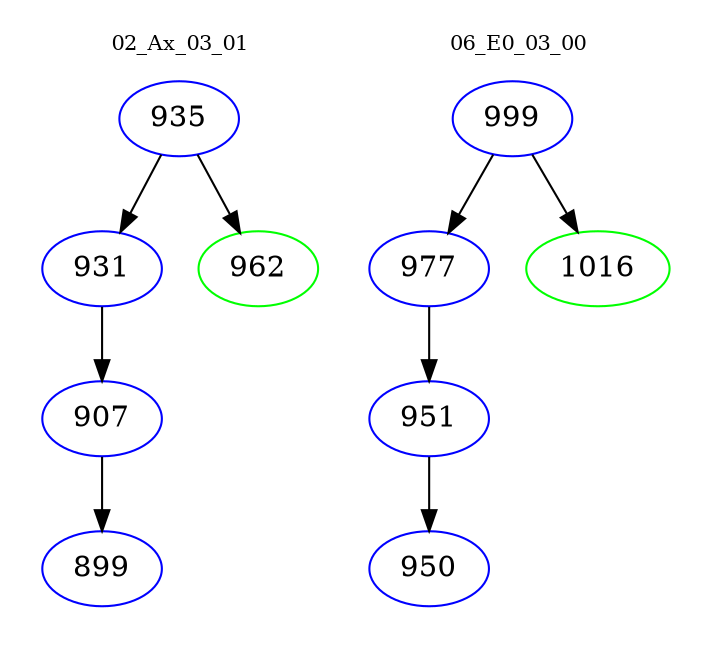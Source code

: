 digraph{
subgraph cluster_0 {
color = white
label = "02_Ax_03_01";
fontsize=10;
T0_935 [label="935", color="blue"]
T0_935 -> T0_931 [color="black"]
T0_931 [label="931", color="blue"]
T0_931 -> T0_907 [color="black"]
T0_907 [label="907", color="blue"]
T0_907 -> T0_899 [color="black"]
T0_899 [label="899", color="blue"]
T0_935 -> T0_962 [color="black"]
T0_962 [label="962", color="green"]
}
subgraph cluster_1 {
color = white
label = "06_E0_03_00";
fontsize=10;
T1_999 [label="999", color="blue"]
T1_999 -> T1_977 [color="black"]
T1_977 [label="977", color="blue"]
T1_977 -> T1_951 [color="black"]
T1_951 [label="951", color="blue"]
T1_951 -> T1_950 [color="black"]
T1_950 [label="950", color="blue"]
T1_999 -> T1_1016 [color="black"]
T1_1016 [label="1016", color="green"]
}
}
